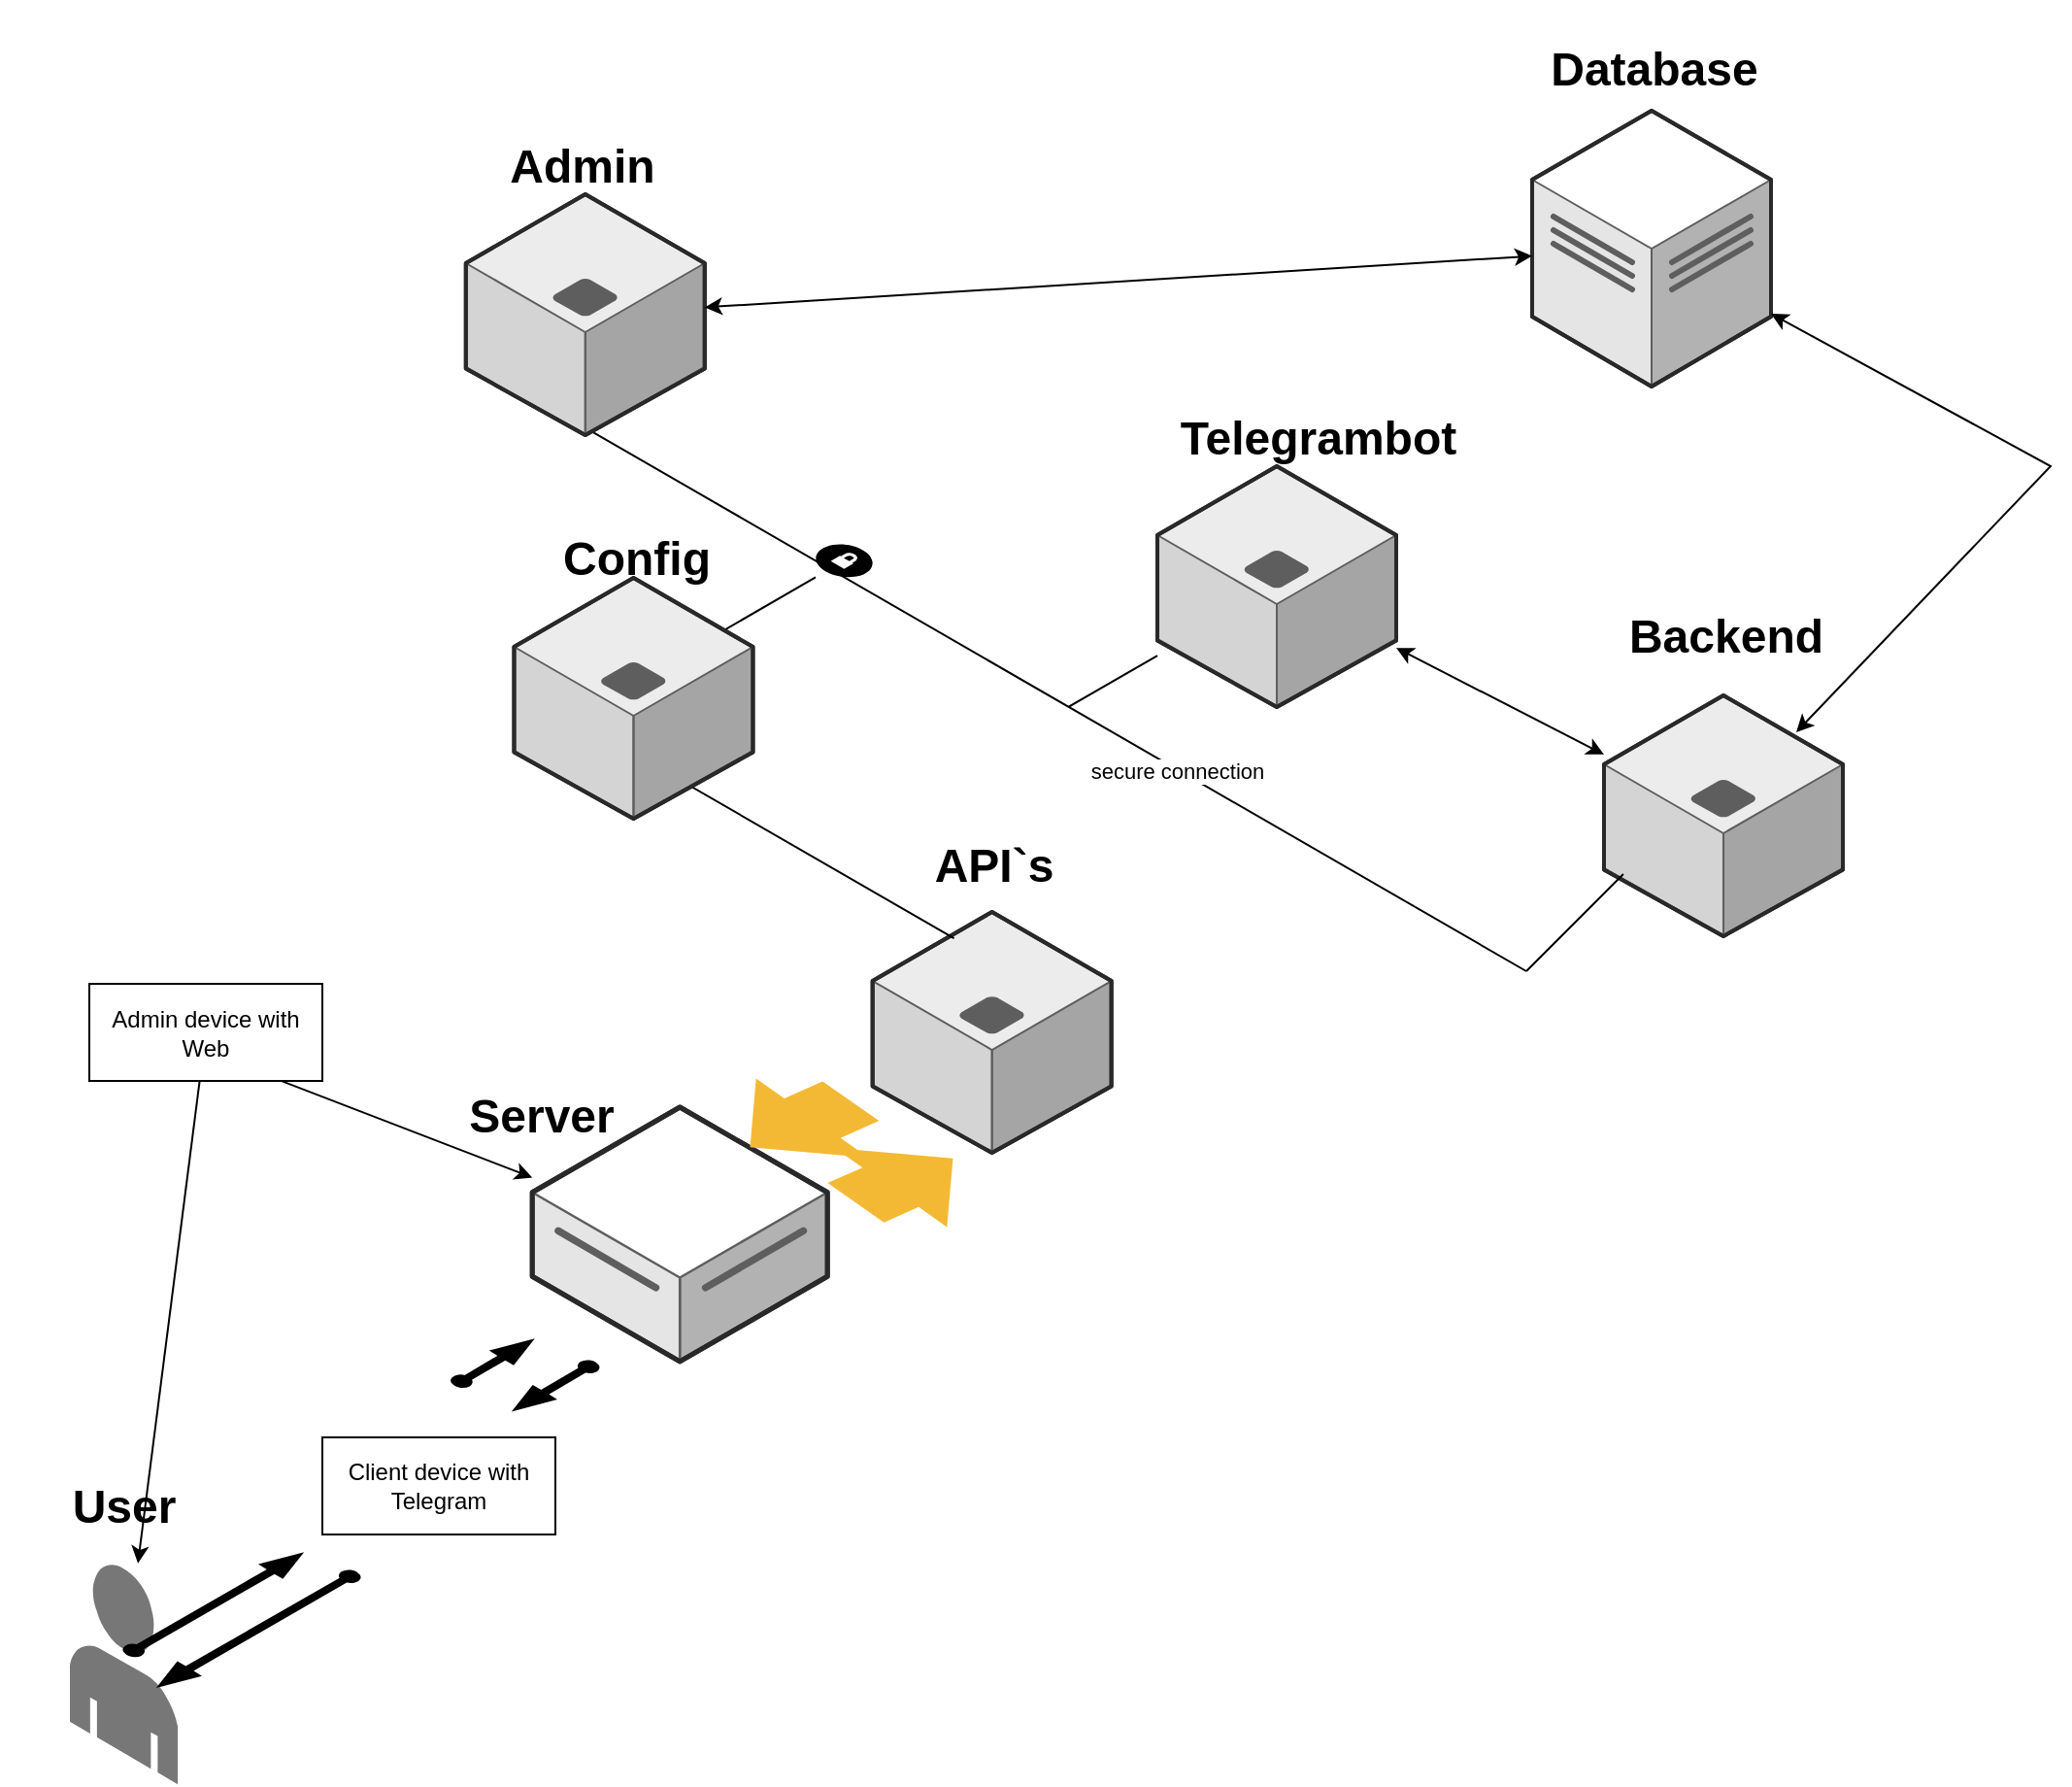 <mxfile version="20.5.1" type="github" pages="2">
  <diagram id="33bkx_uLFFvx7bbCJEID" name="Project Diagram">
    <mxGraphModel dx="2249" dy="-405" grid="1" gridSize="10" guides="1" tooltips="1" connect="1" arrows="1" fold="1" page="1" pageScale="1" pageWidth="827" pageHeight="1169" math="0" shadow="0">
      <root>
        <mxCell id="0" />
        <mxCell id="1" parent="0" />
        <mxCell id="bl-t90TqCPlwm7aX9RKi-2" value="" style="verticalLabelPosition=bottom;html=1;verticalAlign=top;strokeWidth=1;align=center;outlineConnect=0;dashed=0;outlineConnect=0;shape=mxgraph.aws3d.dataCenter;strokeColor=#5E5E5E;aspect=fixed;fontSize=11;" parent="1" vertex="1">
          <mxGeometry x="783" y="1467" width="123" height="142" as="geometry" />
        </mxCell>
        <mxCell id="bl-t90TqCPlwm7aX9RKi-3" value="" style="verticalLabelPosition=bottom;html=1;verticalAlign=top;strokeWidth=1;align=center;outlineConnect=0;dashed=0;outlineConnect=0;shape=mxgraph.aws3d.end_user;strokeColor=none;fillColor=#777777;aspect=fixed;" parent="1" vertex="1">
          <mxGeometry x="30" y="2214.88" width="55.5" height="113.79" as="geometry" />
        </mxCell>
        <mxCell id="bl-t90TqCPlwm7aX9RKi-4" value="" style="verticalLabelPosition=bottom;html=1;verticalAlign=top;strokeWidth=1;align=center;outlineConnect=0;dashed=0;outlineConnect=0;shape=mxgraph.aws3d.dataServer;strokeColor=#5E5E5E;aspect=fixed;fontSize=11;" parent="1" vertex="1">
          <mxGeometry x="268.1" y="1980" width="152" height="130.99" as="geometry" />
        </mxCell>
        <mxCell id="bl-t90TqCPlwm7aX9RKi-5" value="&lt;h1&gt;Server&lt;/h1&gt;" style="text;html=1;strokeColor=none;fillColor=none;align=center;verticalAlign=middle;whiteSpace=wrap;rounded=0;" parent="1" vertex="1">
          <mxGeometry x="210" y="1949.01" width="126" height="72" as="geometry" />
        </mxCell>
        <mxCell id="bl-t90TqCPlwm7aX9RKi-6" value="" style="verticalLabelPosition=bottom;html=1;verticalAlign=top;strokeWidth=1;align=center;outlineConnect=0;dashed=0;outlineConnect=0;shape=mxgraph.aws3d.arrowNE;fillColor=#000000;aspect=fixed;fontSize=11;" parent="1" vertex="1">
          <mxGeometry x="57.75" y="2210" width="91.5" height="52.29" as="geometry" />
        </mxCell>
        <mxCell id="bl-t90TqCPlwm7aX9RKi-7" value="" style="verticalLabelPosition=bottom;html=1;verticalAlign=top;strokeWidth=1;align=center;outlineConnect=0;dashed=0;outlineConnect=0;shape=mxgraph.aws3d.arrowSW;fillColor=#000000;aspect=fixed;fontSize=11;shadow=0;sketch=0;" parent="1" vertex="1">
          <mxGeometry x="75.75" y="2219" width="103.47" height="59.13" as="geometry" />
        </mxCell>
        <mxCell id="bl-t90TqCPlwm7aX9RKi-8" value="&lt;h1&gt;Database&lt;/h1&gt;" style="text;html=1;strokeColor=none;fillColor=none;align=center;verticalAlign=middle;whiteSpace=wrap;rounded=0;" parent="1" vertex="1">
          <mxGeometry x="783" y="1410" width="126" height="72" as="geometry" />
        </mxCell>
        <mxCell id="bl-t90TqCPlwm7aX9RKi-9" value="" style="verticalLabelPosition=bottom;html=1;verticalAlign=top;strokeWidth=1;align=center;outlineConnect=0;dashed=0;outlineConnect=0;shape=mxgraph.aws3d.application_server;fillColor=#ECECEC;strokeColor=#5E5E5E;aspect=fixed;shadow=0;sketch=0;fontSize=11;" parent="1" vertex="1">
          <mxGeometry x="443.34" y="1879.51" width="123" height="124" as="geometry" />
        </mxCell>
        <mxCell id="bl-t90TqCPlwm7aX9RKi-10" value="&lt;h1&gt;&lt;span class=&quot;VIiyi&quot; lang=&quot;en&quot;&gt;&lt;span class=&quot;JLqJ4b ChMk0b&quot;&gt;&lt;span class=&quot;Q4iAWc&quot;&gt;API`s&lt;/span&gt;&lt;/span&gt;&lt;/span&gt;&lt;/h1&gt;" style="text;html=1;strokeColor=none;fillColor=none;align=center;verticalAlign=middle;whiteSpace=wrap;rounded=0;" parent="1" vertex="1">
          <mxGeometry x="443.34" y="1820" width="126" height="72" as="geometry" />
        </mxCell>
        <mxCell id="bl-t90TqCPlwm7aX9RKi-11" value="" style="verticalLabelPosition=bottom;html=1;verticalAlign=top;strokeWidth=1;align=center;outlineConnect=0;dashed=0;outlineConnect=0;shape=mxgraph.aws3d.flatEdge2;strokeColor=none;fillColor=#F4B934;aspect=fixed;shadow=0;sketch=0;fontSize=11;rotation=-175;" parent="1" vertex="1">
          <mxGeometry x="381.74" y="1966.51" width="64.96" height="37" as="geometry" />
        </mxCell>
        <mxCell id="bl-t90TqCPlwm7aX9RKi-12" value="" style="verticalLabelPosition=bottom;html=1;verticalAlign=top;strokeWidth=1;align=center;outlineConnect=0;dashed=0;outlineConnect=0;shape=mxgraph.aws3d.flatEdge2;strokeColor=none;fillColor=#F4B934;aspect=fixed;shadow=0;sketch=0;fontSize=11;rotation=5;" parent="1" vertex="1">
          <mxGeometry x="420.1" y="2003.51" width="63.2" height="36" as="geometry" />
        </mxCell>
        <mxCell id="bl-t90TqCPlwm7aX9RKi-35" value="" style="edgeStyle=isometricEdgeStyle;endArrow=none;html=1;rounded=0;fontSize=11;exitX=0.333;exitY=1.014;exitDx=0;exitDy=0;exitPerimeter=0;" parent="1" source="bl-t90TqCPlwm7aX9RKi-10" target="bl-t90TqCPlwm7aX9RKi-36" edge="1">
          <mxGeometry width="50" height="100" relative="1" as="geometry">
            <mxPoint x="405" y="1782" as="sourcePoint" />
            <mxPoint x="299" y="1693.046" as="targetPoint" />
            <Array as="points">
              <mxPoint x="324" y="1800" />
              <mxPoint x="351" y="1818" />
              <mxPoint x="306" y="1791" />
              <mxPoint x="261" y="1764" />
            </Array>
          </mxGeometry>
        </mxCell>
        <mxCell id="bl-t90TqCPlwm7aX9RKi-36" value="" style="verticalLabelPosition=bottom;html=1;verticalAlign=top;strokeWidth=1;align=center;outlineConnect=0;dashed=0;outlineConnect=0;shape=mxgraph.aws3d.secureConnection;fillColor=#000000;strokeColor=#ffffff;aspect=fixed;shadow=0;sketch=0;fontSize=11;" parent="1" vertex="1">
          <mxGeometry x="414" y="1690" width="29.34" height="17.5" as="geometry" />
        </mxCell>
        <mxCell id="TzJuqHu7ho1rDmZDQmOb-2" value="Client device with Telegram" style="rounded=0;whiteSpace=wrap;html=1;" parent="1" vertex="1">
          <mxGeometry x="160" y="2150" width="120" height="50" as="geometry" />
        </mxCell>
        <mxCell id="TzJuqHu7ho1rDmZDQmOb-3" value="" style="verticalLabelPosition=bottom;html=1;verticalAlign=top;strokeWidth=1;align=center;outlineConnect=0;dashed=0;outlineConnect=0;shape=mxgraph.aws3d.arrowNE;fillColor=#000000;aspect=fixed;fontSize=11;" parent="1" vertex="1">
          <mxGeometry x="226.6" y="2100" width="41.5" height="23.72" as="geometry" />
        </mxCell>
        <mxCell id="TzJuqHu7ho1rDmZDQmOb-4" value="" style="verticalLabelPosition=bottom;html=1;verticalAlign=top;strokeWidth=1;align=center;outlineConnect=0;dashed=0;outlineConnect=0;shape=mxgraph.aws3d.arrowSW;fillColor=#000000;aspect=fixed;fontSize=11;shadow=0;sketch=0;" parent="1" vertex="1">
          <mxGeometry x="258.74" y="2110.99" width="43.47" height="24.85" as="geometry" />
        </mxCell>
        <mxCell id="-5Y2VZfphKITMyqbisO4-1" value="secure connection" style="edgeStyle=isometricEdgeStyle;endArrow=none;html=1;rounded=0;fontSize=11;startArrow=none;" edge="1" parent="1" target="-5Y2VZfphKITMyqbisO4-2">
          <mxGeometry x="0.735" y="1" width="50" height="100" relative="1" as="geometry">
            <mxPoint x="290" y="1630" as="sourcePoint" />
            <mxPoint x="490" y="1740" as="targetPoint" />
            <Array as="points">
              <mxPoint x="780" y="1910" />
              <mxPoint x="710" y="1870" />
              <mxPoint x="730" y="1880" />
              <mxPoint x="480" y="1740" />
              <mxPoint x="490" y="1750" />
              <mxPoint x="670" y="1850" />
              <mxPoint x="352" y="1729" />
            </Array>
            <mxPoint as="offset" />
          </mxGeometry>
        </mxCell>
        <mxCell id="-5Y2VZfphKITMyqbisO4-2" value="" style="verticalLabelPosition=bottom;html=1;verticalAlign=top;strokeWidth=1;align=center;outlineConnect=0;dashed=0;outlineConnect=0;shape=mxgraph.aws3d.application_server;fillColor=#ECECEC;strokeColor=#5E5E5E;aspect=fixed;shadow=0;sketch=0;fontSize=11;" vertex="1" parent="1">
          <mxGeometry x="590" y="1650" width="123" height="124" as="geometry" />
        </mxCell>
        <mxCell id="-5Y2VZfphKITMyqbisO4-3" value="" style="verticalLabelPosition=bottom;html=1;verticalAlign=top;strokeWidth=1;align=center;outlineConnect=0;dashed=0;outlineConnect=0;shape=mxgraph.aws3d.application_server;fillColor=#ECECEC;strokeColor=#5E5E5E;aspect=fixed;shadow=0;sketch=0;fontSize=11;" vertex="1" parent="1">
          <mxGeometry x="233.9" y="1510" width="123" height="124" as="geometry" />
        </mxCell>
        <mxCell id="-5Y2VZfphKITMyqbisO4-5" value="&lt;h1&gt;Admin&lt;br&gt;&lt;/h1&gt;" style="text;html=1;strokeColor=none;fillColor=none;align=center;verticalAlign=middle;whiteSpace=wrap;rounded=0;" vertex="1" parent="1">
          <mxGeometry x="230.9" y="1460" width="126" height="72" as="geometry" />
        </mxCell>
        <mxCell id="-5Y2VZfphKITMyqbisO4-7" value="" style="verticalLabelPosition=bottom;html=1;verticalAlign=top;strokeWidth=1;align=center;outlineConnect=0;dashed=0;outlineConnect=0;shape=mxgraph.aws3d.application_server;fillColor=#ECECEC;strokeColor=#5E5E5E;aspect=fixed;shadow=0;sketch=0;fontSize=11;" vertex="1" parent="1">
          <mxGeometry x="258.74" y="1707.5" width="123" height="124" as="geometry" />
        </mxCell>
        <mxCell id="-5Y2VZfphKITMyqbisO4-8" value="&lt;h1&gt;Config&lt;br&gt;&lt;/h1&gt;" style="text;html=1;strokeColor=none;fillColor=none;align=center;verticalAlign=middle;whiteSpace=wrap;rounded=0;" vertex="1" parent="1">
          <mxGeometry x="258.74" y="1662" width="126" height="72" as="geometry" />
        </mxCell>
        <mxCell id="-5Y2VZfphKITMyqbisO4-9" value="&lt;h1&gt;Telegrambot&lt;/h1&gt;" style="text;html=1;strokeColor=none;fillColor=none;align=center;verticalAlign=middle;whiteSpace=wrap;rounded=0;" vertex="1" parent="1">
          <mxGeometry x="610" y="1600" width="126" height="72" as="geometry" />
        </mxCell>
        <mxCell id="-5Y2VZfphKITMyqbisO4-10" value="&lt;h1&gt;User&lt;/h1&gt;" style="text;html=1;strokeColor=none;fillColor=none;align=center;verticalAlign=middle;whiteSpace=wrap;rounded=0;" vertex="1" parent="1">
          <mxGeometry x="-5.25" y="2150" width="126" height="72" as="geometry" />
        </mxCell>
        <mxCell id="-5Y2VZfphKITMyqbisO4-11" value="" style="endArrow=classic;startArrow=none;html=1;rounded=0;fontSize=12;" edge="1" parent="1" source="-5Y2VZfphKITMyqbisO4-12" target="bl-t90TqCPlwm7aX9RKi-4">
          <mxGeometry width="50" height="50" relative="1" as="geometry">
            <mxPoint x="700" y="2040" as="sourcePoint" />
            <mxPoint x="750" y="1990" as="targetPoint" />
            <Array as="points">
              <mxPoint x="70" y="1940" />
            </Array>
          </mxGeometry>
        </mxCell>
        <mxCell id="-5Y2VZfphKITMyqbisO4-12" value="Admin device with Web" style="rounded=0;whiteSpace=wrap;html=1;" vertex="1" parent="1">
          <mxGeometry x="40" y="1916.51" width="120" height="50" as="geometry" />
        </mxCell>
        <mxCell id="-5Y2VZfphKITMyqbisO4-13" value="" style="endArrow=none;startArrow=classic;html=1;rounded=0;fontSize=12;" edge="1" parent="1" source="bl-t90TqCPlwm7aX9RKi-3" target="-5Y2VZfphKITMyqbisO4-12">
          <mxGeometry width="50" height="50" relative="1" as="geometry">
            <mxPoint x="38.588" y="2214.88" as="sourcePoint" />
            <mxPoint x="443.34" y="1941.296" as="targetPoint" />
            <Array as="points" />
          </mxGeometry>
        </mxCell>
        <mxCell id="-5Y2VZfphKITMyqbisO4-14" value="" style="endArrow=classic;startArrow=classic;html=1;rounded=0;fontSize=12;" edge="1" parent="1" source="-5Y2VZfphKITMyqbisO4-3" target="bl-t90TqCPlwm7aX9RKi-2">
          <mxGeometry width="50" height="50" relative="1" as="geometry">
            <mxPoint x="700" y="1830" as="sourcePoint" />
            <mxPoint x="750" y="1780" as="targetPoint" />
          </mxGeometry>
        </mxCell>
        <mxCell id="-5Y2VZfphKITMyqbisO4-15" value="" style="endArrow=classic;startArrow=classic;html=1;rounded=0;fontSize=12;" edge="1" parent="1" source="-5Y2VZfphKITMyqbisO4-2" target="-5Y2VZfphKITMyqbisO4-16">
          <mxGeometry width="50" height="50" relative="1" as="geometry">
            <mxPoint x="700" y="1710" as="sourcePoint" />
            <mxPoint x="750" y="1660" as="targetPoint" />
          </mxGeometry>
        </mxCell>
        <mxCell id="-5Y2VZfphKITMyqbisO4-16" value="" style="verticalLabelPosition=bottom;html=1;verticalAlign=top;strokeWidth=1;align=center;outlineConnect=0;dashed=0;outlineConnect=0;shape=mxgraph.aws3d.application_server;fillColor=#ECECEC;strokeColor=#5E5E5E;aspect=fixed;shadow=0;sketch=0;fontSize=11;" vertex="1" parent="1">
          <mxGeometry x="820" y="1768" width="123" height="124" as="geometry" />
        </mxCell>
        <mxCell id="-5Y2VZfphKITMyqbisO4-17" value="" style="endArrow=classic;startArrow=classic;html=1;rounded=0;fontSize=12;entryX=0.805;entryY=0.153;entryDx=0;entryDy=0;entryPerimeter=0;" edge="1" parent="1" source="bl-t90TqCPlwm7aX9RKi-2" target="-5Y2VZfphKITMyqbisO4-16">
          <mxGeometry width="50" height="50" relative="1" as="geometry">
            <mxPoint x="837" y="1819.431" as="sourcePoint" />
            <mxPoint x="1020" y="1710" as="targetPoint" />
            <Array as="points">
              <mxPoint x="1050" y="1650" />
            </Array>
          </mxGeometry>
        </mxCell>
        <mxCell id="-5Y2VZfphKITMyqbisO4-18" value="&lt;h1&gt;Backend&lt;br&gt;&lt;/h1&gt;" style="text;html=1;strokeColor=none;fillColor=none;align=center;verticalAlign=middle;whiteSpace=wrap;rounded=0;" vertex="1" parent="1">
          <mxGeometry x="820" y="1702" width="126" height="72" as="geometry" />
        </mxCell>
        <mxCell id="-5Y2VZfphKITMyqbisO4-19" value="" style="endArrow=none;html=1;rounded=0;fontSize=12;entryX=0.081;entryY=0.742;entryDx=0;entryDy=0;entryPerimeter=0;" edge="1" parent="1" target="-5Y2VZfphKITMyqbisO4-16">
          <mxGeometry width="50" height="50" relative="1" as="geometry">
            <mxPoint x="780" y="1910" as="sourcePoint" />
            <mxPoint x="750" y="1660" as="targetPoint" />
          </mxGeometry>
        </mxCell>
      </root>
    </mxGraphModel>
  </diagram>
  <diagram id="guSkttVNabBWvX2afAPE" name="Telegram-Api Diagram">
    <mxGraphModel dx="1422" dy="764" grid="1" gridSize="10" guides="1" tooltips="1" connect="1" arrows="1" fold="1" page="1" pageScale="1" pageWidth="827" pageHeight="1169" math="0" shadow="0">
      <root>
        <mxCell id="0" />
        <mxCell id="1" parent="0" />
      </root>
    </mxGraphModel>
  </diagram>
</mxfile>
